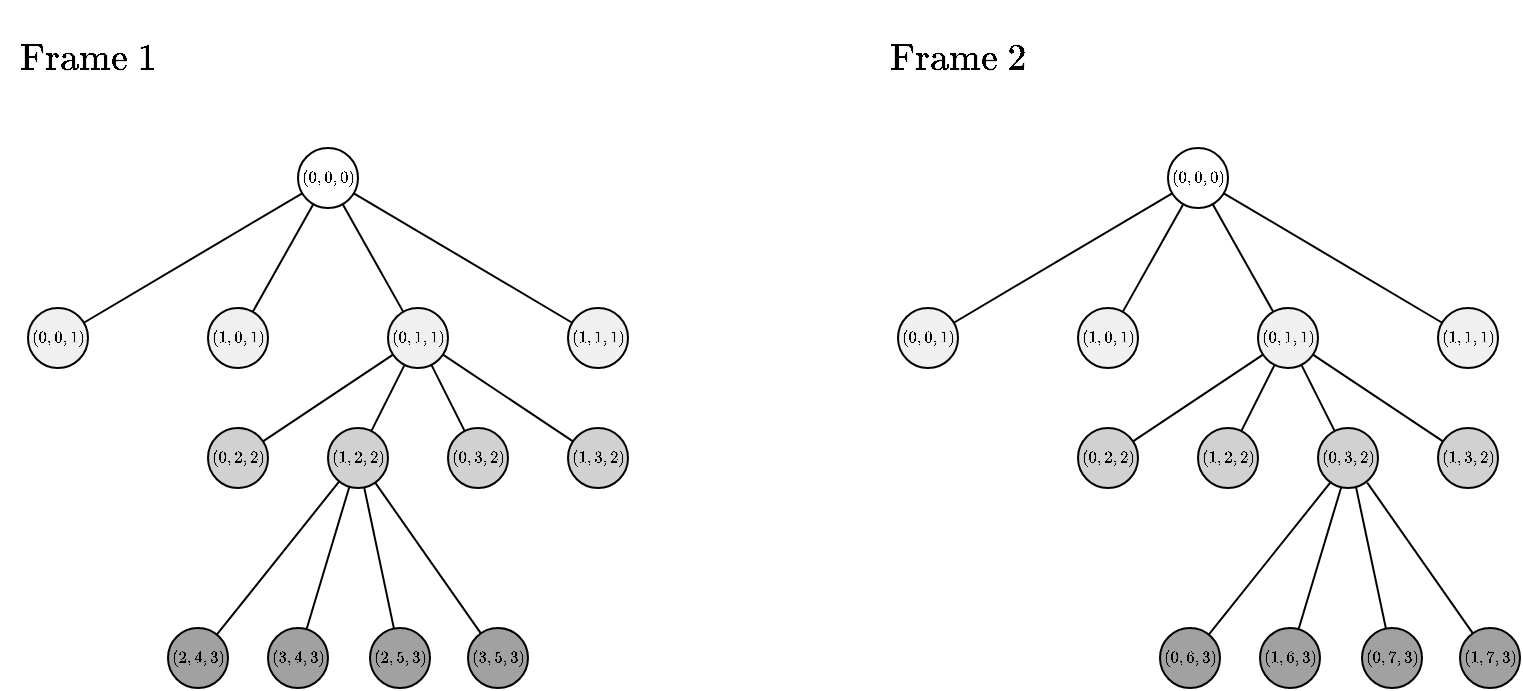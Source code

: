 <mxfile scale="1.5" border="0">
    <diagram id="qwaAOLIp5lEHfayrGPTI" name="Page-1">
        <mxGraphModel dx="849" dy="527" grid="1" gridSize="10" guides="1" tooltips="1" connect="1" arrows="1" fold="1" page="1" pageScale="1" pageWidth="827" pageHeight="1169" math="1" shadow="0">
            <root>
                <mxCell id="0"/>
                <mxCell id="1" parent="0"/>
                <mxCell id="2" value="" style="ellipse;whiteSpace=wrap;html=1;aspect=fixed;fillColor=#FFFFFF;" vertex="1" parent="1">
                    <mxGeometry x="305" y="200" width="30" height="30" as="geometry"/>
                </mxCell>
                <mxCell id="3" value="" style="ellipse;whiteSpace=wrap;html=1;aspect=fixed;fillColor=#F0F0F0;" vertex="1" parent="1">
                    <mxGeometry x="170" y="280" width="30" height="30" as="geometry"/>
                </mxCell>
                <mxCell id="4" value="" style="ellipse;whiteSpace=wrap;html=1;aspect=fixed;fillColor=#F0F0F0;" vertex="1" parent="1">
                    <mxGeometry x="260" y="280" width="30" height="30" as="geometry"/>
                </mxCell>
                <mxCell id="5" value="" style="ellipse;whiteSpace=wrap;html=1;aspect=fixed;fillColor=#F0F0F0;" vertex="1" parent="1">
                    <mxGeometry x="350" y="280" width="30" height="30" as="geometry"/>
                </mxCell>
                <mxCell id="6" value="" style="ellipse;whiteSpace=wrap;html=1;aspect=fixed;fillColor=#F0F0F0;" vertex="1" parent="1">
                    <mxGeometry x="440" y="280" width="30" height="30" as="geometry"/>
                </mxCell>
                <mxCell id="7" value="" style="ellipse;whiteSpace=wrap;html=1;aspect=fixed;fillColor=#D1D1D1;" vertex="1" parent="1">
                    <mxGeometry x="260" y="340" width="30" height="30" as="geometry"/>
                </mxCell>
                <mxCell id="8" value="" style="ellipse;whiteSpace=wrap;html=1;aspect=fixed;fillColor=#D1D1D1;" vertex="1" parent="1">
                    <mxGeometry x="320" y="340" width="30" height="30" as="geometry"/>
                </mxCell>
                <mxCell id="9" value="" style="ellipse;whiteSpace=wrap;html=1;aspect=fixed;fillColor=#D1D1D1;" vertex="1" parent="1">
                    <mxGeometry x="380" y="340" width="30" height="30" as="geometry"/>
                </mxCell>
                <mxCell id="10" value="" style="ellipse;whiteSpace=wrap;html=1;aspect=fixed;fillColor=#D1D1D1;" vertex="1" parent="1">
                    <mxGeometry x="440" y="340" width="30" height="30" as="geometry"/>
                </mxCell>
                <mxCell id="11" value="" style="endArrow=none;html=1;rounded=0;" edge="1" parent="1" source="3" target="2">
                    <mxGeometry width="50" height="50" relative="1" as="geometry">
                        <mxPoint x="350" y="270" as="sourcePoint"/>
                        <mxPoint x="400" y="220" as="targetPoint"/>
                    </mxGeometry>
                </mxCell>
                <mxCell id="12" value="" style="endArrow=none;html=1;rounded=0;" edge="1" parent="1" source="4" target="2">
                    <mxGeometry width="50" height="50" relative="1" as="geometry">
                        <mxPoint x="350" y="320" as="sourcePoint"/>
                        <mxPoint x="400" y="270" as="targetPoint"/>
                    </mxGeometry>
                </mxCell>
                <mxCell id="13" value="" style="endArrow=none;html=1;rounded=0;" edge="1" parent="1" source="5" target="2">
                    <mxGeometry width="50" height="50" relative="1" as="geometry">
                        <mxPoint x="350" y="320" as="sourcePoint"/>
                        <mxPoint x="400" y="270" as="targetPoint"/>
                    </mxGeometry>
                </mxCell>
                <mxCell id="14" value="" style="endArrow=none;html=1;rounded=0;" edge="1" parent="1" source="6" target="2">
                    <mxGeometry width="50" height="50" relative="1" as="geometry">
                        <mxPoint x="350" y="320" as="sourcePoint"/>
                        <mxPoint x="400" y="270" as="targetPoint"/>
                    </mxGeometry>
                </mxCell>
                <mxCell id="15" value="" style="endArrow=none;html=1;rounded=0;" edge="1" parent="1" source="7" target="5">
                    <mxGeometry width="50" height="50" relative="1" as="geometry">
                        <mxPoint x="350" y="320" as="sourcePoint"/>
                        <mxPoint x="400" y="270" as="targetPoint"/>
                    </mxGeometry>
                </mxCell>
                <mxCell id="16" value="" style="endArrow=none;html=1;rounded=0;" edge="1" parent="1" source="8" target="5">
                    <mxGeometry width="50" height="50" relative="1" as="geometry">
                        <mxPoint x="350" y="320" as="sourcePoint"/>
                        <mxPoint x="400" y="270" as="targetPoint"/>
                    </mxGeometry>
                </mxCell>
                <mxCell id="17" value="" style="endArrow=none;html=1;rounded=0;" edge="1" parent="1" source="9" target="5">
                    <mxGeometry width="50" height="50" relative="1" as="geometry">
                        <mxPoint x="350" y="320" as="sourcePoint"/>
                        <mxPoint x="400" y="270" as="targetPoint"/>
                    </mxGeometry>
                </mxCell>
                <mxCell id="18" value="" style="endArrow=none;html=1;rounded=0;" edge="1" parent="1" source="10" target="5">
                    <mxGeometry width="50" height="50" relative="1" as="geometry">
                        <mxPoint x="350" y="320" as="sourcePoint"/>
                        <mxPoint x="400" y="270" as="targetPoint"/>
                    </mxGeometry>
                </mxCell>
                <mxCell id="19" value="" style="ellipse;whiteSpace=wrap;html=1;aspect=fixed;fillColor=#A1A1A1;" vertex="1" parent="1">
                    <mxGeometry x="240" y="440" width="30" height="30" as="geometry"/>
                </mxCell>
                <mxCell id="20" value="" style="ellipse;whiteSpace=wrap;html=1;aspect=fixed;fillColor=#A1A1A1;" vertex="1" parent="1">
                    <mxGeometry x="290" y="440" width="30" height="30" as="geometry"/>
                </mxCell>
                <mxCell id="21" value="" style="ellipse;whiteSpace=wrap;html=1;aspect=fixed;fillColor=#A1A1A1;" vertex="1" parent="1">
                    <mxGeometry x="341" y="440" width="30" height="30" as="geometry"/>
                </mxCell>
                <mxCell id="22" value="" style="ellipse;whiteSpace=wrap;html=1;aspect=fixed;fillColor=#A1A1A1;" vertex="1" parent="1">
                    <mxGeometry x="390" y="440" width="30" height="30" as="geometry"/>
                </mxCell>
                <mxCell id="23" value="" style="endArrow=none;html=1;rounded=0;" edge="1" parent="1" source="19" target="8">
                    <mxGeometry width="50" height="50" relative="1" as="geometry">
                        <mxPoint x="332.5" y="383" as="sourcePoint"/>
                        <mxPoint x="325.5" y="360" as="targetPoint"/>
                    </mxGeometry>
                </mxCell>
                <mxCell id="24" value="" style="endArrow=none;html=1;rounded=0;" edge="1" parent="1" source="20" target="8">
                    <mxGeometry width="50" height="50" relative="1" as="geometry">
                        <mxPoint x="332.5" y="383" as="sourcePoint"/>
                        <mxPoint x="329.5" y="363" as="targetPoint"/>
                    </mxGeometry>
                </mxCell>
                <mxCell id="25" value="" style="endArrow=none;html=1;rounded=0;" edge="1" parent="1" source="21" target="8">
                    <mxGeometry width="50" height="50" relative="1" as="geometry">
                        <mxPoint x="332.5" y="383" as="sourcePoint"/>
                        <mxPoint x="335.5" y="362" as="targetPoint"/>
                    </mxGeometry>
                </mxCell>
                <mxCell id="26" value="" style="endArrow=none;html=1;rounded=0;" edge="1" parent="1" source="22" target="8">
                    <mxGeometry width="50" height="50" relative="1" as="geometry">
                        <mxPoint x="332.5" y="383" as="sourcePoint"/>
                        <mxPoint x="339.5" y="360" as="targetPoint"/>
                    </mxGeometry>
                </mxCell>
                <mxCell id="27" value="\((0,0,0)\)" style="text;html=1;align=center;verticalAlign=middle;whiteSpace=wrap;rounded=0;fontSize=7;" vertex="1" parent="1">
                    <mxGeometry x="305" y="200" width="30" height="30" as="geometry"/>
                </mxCell>
                <mxCell id="28" value="\((0,0,1)\)" style="text;html=1;align=center;verticalAlign=middle;whiteSpace=wrap;rounded=0;fontSize=7;" vertex="1" parent="1">
                    <mxGeometry x="170" y="280" width="30" height="30" as="geometry"/>
                </mxCell>
                <mxCell id="29" value="\((1,0,1)\)" style="text;html=1;align=center;verticalAlign=middle;whiteSpace=wrap;rounded=0;fontSize=7;" vertex="1" parent="1">
                    <mxGeometry x="260" y="280" width="30" height="30" as="geometry"/>
                </mxCell>
                <mxCell id="30" value="\((0,1,1)\)" style="text;html=1;align=center;verticalAlign=middle;whiteSpace=wrap;rounded=0;fontSize=7;" vertex="1" parent="1">
                    <mxGeometry x="350" y="280" width="30" height="30" as="geometry"/>
                </mxCell>
                <mxCell id="31" value="\((1,1,1)\)" style="text;html=1;align=center;verticalAlign=middle;whiteSpace=wrap;rounded=0;fontSize=7;" vertex="1" parent="1">
                    <mxGeometry x="440" y="280" width="30" height="30" as="geometry"/>
                </mxCell>
                <mxCell id="32" value="\((0,2,2)\)" style="text;html=1;align=center;verticalAlign=middle;whiteSpace=wrap;rounded=0;fontSize=7;" vertex="1" parent="1">
                    <mxGeometry x="260" y="340" width="30" height="30" as="geometry"/>
                </mxCell>
                <mxCell id="33" value="\((1,2,2)\)" style="text;html=1;align=center;verticalAlign=middle;whiteSpace=wrap;rounded=0;fontSize=7;" vertex="1" parent="1">
                    <mxGeometry x="320" y="340" width="30" height="30" as="geometry"/>
                </mxCell>
                <mxCell id="34" value="\((0,3,2)\)" style="text;html=1;align=center;verticalAlign=middle;whiteSpace=wrap;rounded=0;fontSize=7;" vertex="1" parent="1">
                    <mxGeometry x="380" y="340" width="30" height="30" as="geometry"/>
                </mxCell>
                <mxCell id="35" value="\((1,3,2)\)" style="text;html=1;align=center;verticalAlign=middle;whiteSpace=wrap;rounded=0;fontSize=7;" vertex="1" parent="1">
                    <mxGeometry x="440" y="340" width="30" height="30" as="geometry"/>
                </mxCell>
                <mxCell id="36" value="\((2,4,3)\)" style="text;html=1;align=center;verticalAlign=middle;whiteSpace=wrap;rounded=0;fontSize=7;" vertex="1" parent="1">
                    <mxGeometry x="240" y="440" width="30" height="30" as="geometry"/>
                </mxCell>
                <mxCell id="37" value="\((3,4,3)\)" style="text;html=1;align=center;verticalAlign=middle;whiteSpace=wrap;rounded=0;fontSize=7;" vertex="1" parent="1">
                    <mxGeometry x="290" y="440" width="30" height="30" as="geometry"/>
                </mxCell>
                <mxCell id="38" value="\((2,5,3)\)" style="text;html=1;align=center;verticalAlign=middle;whiteSpace=wrap;rounded=0;fontSize=7;" vertex="1" parent="1">
                    <mxGeometry x="341" y="440" width="30" height="30" as="geometry"/>
                </mxCell>
                <mxCell id="39" value="\((3,5,3)\)" style="text;html=1;align=center;verticalAlign=middle;whiteSpace=wrap;rounded=0;fontSize=7;" vertex="1" parent="1">
                    <mxGeometry x="390" y="440" width="30" height="30" as="geometry"/>
                </mxCell>
                <mxCell id="40" value="" style="ellipse;whiteSpace=wrap;html=1;aspect=fixed;fillColor=#FFFFFF;" vertex="1" parent="1">
                    <mxGeometry x="740" y="200" width="30" height="30" as="geometry"/>
                </mxCell>
                <mxCell id="41" value="" style="ellipse;whiteSpace=wrap;html=1;aspect=fixed;fillColor=#F0F0F0;" vertex="1" parent="1">
                    <mxGeometry x="605" y="280" width="30" height="30" as="geometry"/>
                </mxCell>
                <mxCell id="42" value="" style="ellipse;whiteSpace=wrap;html=1;aspect=fixed;fillColor=#F0F0F0;" vertex="1" parent="1">
                    <mxGeometry x="695" y="280" width="30" height="30" as="geometry"/>
                </mxCell>
                <mxCell id="43" value="" style="ellipse;whiteSpace=wrap;html=1;aspect=fixed;fillColor=#F0F0F0;" vertex="1" parent="1">
                    <mxGeometry x="785" y="280" width="30" height="30" as="geometry"/>
                </mxCell>
                <mxCell id="44" value="" style="ellipse;whiteSpace=wrap;html=1;aspect=fixed;fillColor=#F0F0F0;" vertex="1" parent="1">
                    <mxGeometry x="875" y="280" width="30" height="30" as="geometry"/>
                </mxCell>
                <mxCell id="45" value="" style="ellipse;whiteSpace=wrap;html=1;aspect=fixed;fillColor=#D1D1D1;" vertex="1" parent="1">
                    <mxGeometry x="695" y="340" width="30" height="30" as="geometry"/>
                </mxCell>
                <mxCell id="46" value="" style="ellipse;whiteSpace=wrap;html=1;aspect=fixed;fillColor=#D1D1D1;" vertex="1" parent="1">
                    <mxGeometry x="755" y="340" width="30" height="30" as="geometry"/>
                </mxCell>
                <mxCell id="47" value="" style="ellipse;whiteSpace=wrap;html=1;aspect=fixed;fillColor=#D1D1D1;" vertex="1" parent="1">
                    <mxGeometry x="815" y="340" width="30" height="30" as="geometry"/>
                </mxCell>
                <mxCell id="48" value="" style="ellipse;whiteSpace=wrap;html=1;aspect=fixed;fillColor=#D1D1D1;" vertex="1" parent="1">
                    <mxGeometry x="875" y="340" width="30" height="30" as="geometry"/>
                </mxCell>
                <mxCell id="49" value="" style="endArrow=none;html=1;rounded=0;" edge="1" parent="1" source="41" target="40">
                    <mxGeometry width="50" height="50" relative="1" as="geometry">
                        <mxPoint x="785" y="270" as="sourcePoint"/>
                        <mxPoint x="835" y="220" as="targetPoint"/>
                    </mxGeometry>
                </mxCell>
                <mxCell id="50" value="" style="endArrow=none;html=1;rounded=0;" edge="1" parent="1" source="42" target="40">
                    <mxGeometry width="50" height="50" relative="1" as="geometry">
                        <mxPoint x="785" y="320" as="sourcePoint"/>
                        <mxPoint x="835" y="270" as="targetPoint"/>
                    </mxGeometry>
                </mxCell>
                <mxCell id="51" value="" style="endArrow=none;html=1;rounded=0;" edge="1" parent="1" source="43" target="40">
                    <mxGeometry width="50" height="50" relative="1" as="geometry">
                        <mxPoint x="785" y="320" as="sourcePoint"/>
                        <mxPoint x="835" y="270" as="targetPoint"/>
                    </mxGeometry>
                </mxCell>
                <mxCell id="52" value="" style="endArrow=none;html=1;rounded=0;" edge="1" parent="1" source="44" target="40">
                    <mxGeometry width="50" height="50" relative="1" as="geometry">
                        <mxPoint x="785" y="320" as="sourcePoint"/>
                        <mxPoint x="835" y="270" as="targetPoint"/>
                    </mxGeometry>
                </mxCell>
                <mxCell id="53" value="" style="endArrow=none;html=1;rounded=0;" edge="1" parent="1" source="45" target="43">
                    <mxGeometry width="50" height="50" relative="1" as="geometry">
                        <mxPoint x="785" y="320" as="sourcePoint"/>
                        <mxPoint x="835" y="270" as="targetPoint"/>
                    </mxGeometry>
                </mxCell>
                <mxCell id="54" value="" style="endArrow=none;html=1;rounded=0;" edge="1" parent="1" source="46" target="43">
                    <mxGeometry width="50" height="50" relative="1" as="geometry">
                        <mxPoint x="785" y="320" as="sourcePoint"/>
                        <mxPoint x="835" y="270" as="targetPoint"/>
                    </mxGeometry>
                </mxCell>
                <mxCell id="55" value="" style="endArrow=none;html=1;rounded=0;" edge="1" parent="1" source="47" target="43">
                    <mxGeometry width="50" height="50" relative="1" as="geometry">
                        <mxPoint x="785" y="320" as="sourcePoint"/>
                        <mxPoint x="835" y="270" as="targetPoint"/>
                    </mxGeometry>
                </mxCell>
                <mxCell id="56" value="" style="endArrow=none;html=1;rounded=0;" edge="1" parent="1" source="48" target="43">
                    <mxGeometry width="50" height="50" relative="1" as="geometry">
                        <mxPoint x="785" y="320" as="sourcePoint"/>
                        <mxPoint x="835" y="270" as="targetPoint"/>
                    </mxGeometry>
                </mxCell>
                <mxCell id="65" value="\((0,0,0)\)" style="text;html=1;align=center;verticalAlign=middle;whiteSpace=wrap;rounded=0;fontSize=7;" vertex="1" parent="1">
                    <mxGeometry x="740" y="200" width="30" height="30" as="geometry"/>
                </mxCell>
                <mxCell id="66" value="\((0,0,1)\)" style="text;html=1;align=center;verticalAlign=middle;whiteSpace=wrap;rounded=0;fontSize=7;" vertex="1" parent="1">
                    <mxGeometry x="605" y="280" width="30" height="30" as="geometry"/>
                </mxCell>
                <mxCell id="67" value="\((1,0,1)\)" style="text;html=1;align=center;verticalAlign=middle;whiteSpace=wrap;rounded=0;fontSize=7;" vertex="1" parent="1">
                    <mxGeometry x="695" y="280" width="30" height="30" as="geometry"/>
                </mxCell>
                <mxCell id="68" value="\((0,1,1)\)" style="text;html=1;align=center;verticalAlign=middle;whiteSpace=wrap;rounded=0;fontSize=7;" vertex="1" parent="1">
                    <mxGeometry x="785" y="280" width="30" height="30" as="geometry"/>
                </mxCell>
                <mxCell id="69" value="\((1,1,1)\)" style="text;html=1;align=center;verticalAlign=middle;whiteSpace=wrap;rounded=0;fontSize=7;" vertex="1" parent="1">
                    <mxGeometry x="875" y="280" width="30" height="30" as="geometry"/>
                </mxCell>
                <mxCell id="70" value="\((0,2,2)\)" style="text;html=1;align=center;verticalAlign=middle;whiteSpace=wrap;rounded=0;fontSize=7;" vertex="1" parent="1">
                    <mxGeometry x="695" y="340" width="30" height="30" as="geometry"/>
                </mxCell>
                <mxCell id="71" value="\((1,2,2)\)" style="text;html=1;align=center;verticalAlign=middle;whiteSpace=wrap;rounded=0;fontSize=7;" vertex="1" parent="1">
                    <mxGeometry x="755" y="340" width="30" height="30" as="geometry"/>
                </mxCell>
                <mxCell id="72" value="\((0,3,2)\)" style="text;html=1;align=center;verticalAlign=middle;whiteSpace=wrap;rounded=0;fontSize=7;" vertex="1" parent="1">
                    <mxGeometry x="815" y="340" width="30" height="30" as="geometry"/>
                </mxCell>
                <mxCell id="73" value="\((1,3,2)\)" style="text;html=1;align=center;verticalAlign=middle;whiteSpace=wrap;rounded=0;fontSize=7;" vertex="1" parent="1">
                    <mxGeometry x="875" y="340" width="30" height="30" as="geometry"/>
                </mxCell>
                <mxCell id="78" value="\(\text{Frame 1}\)" style="text;html=1;strokeColor=none;fillColor=none;align=center;verticalAlign=middle;whiteSpace=wrap;rounded=0;fontSize=16;" vertex="1" parent="1">
                    <mxGeometry x="170" y="140" width="60" height="30" as="geometry"/>
                </mxCell>
                <mxCell id="118" value="\(\text{Frame 2}\)" style="text;html=1;strokeColor=none;fillColor=none;align=center;verticalAlign=middle;whiteSpace=wrap;rounded=0;fontSize=16;" vertex="1" parent="1">
                    <mxGeometry x="605" y="140" width="60" height="30" as="geometry"/>
                </mxCell>
                <mxCell id="57" value="" style="ellipse;whiteSpace=wrap;html=1;aspect=fixed;fillColor=#A1A1A1;" vertex="1" parent="1">
                    <mxGeometry x="736" y="440" width="30" height="30" as="geometry"/>
                </mxCell>
                <mxCell id="58" value="" style="ellipse;whiteSpace=wrap;html=1;aspect=fixed;fillColor=#A1A1A1;" vertex="1" parent="1">
                    <mxGeometry x="786" y="440" width="30" height="30" as="geometry"/>
                </mxCell>
                <mxCell id="59" value="" style="ellipse;whiteSpace=wrap;html=1;aspect=fixed;fillColor=#A1A1A1;" vertex="1" parent="1">
                    <mxGeometry x="837" y="440" width="30" height="30" as="geometry"/>
                </mxCell>
                <mxCell id="60" value="" style="ellipse;whiteSpace=wrap;html=1;aspect=fixed;fillColor=#A1A1A1;" vertex="1" parent="1">
                    <mxGeometry x="886" y="440" width="30" height="30" as="geometry"/>
                </mxCell>
                <mxCell id="61" value="" style="endArrow=none;html=1;rounded=0;" edge="1" parent="1" source="57">
                    <mxGeometry width="50" height="50" relative="1" as="geometry">
                        <mxPoint x="828.5" y="383" as="sourcePoint"/>
                        <mxPoint x="821.63" y="366.713" as="targetPoint"/>
                    </mxGeometry>
                </mxCell>
                <mxCell id="62" value="" style="endArrow=none;html=1;rounded=0;" edge="1" parent="1" source="58">
                    <mxGeometry width="50" height="50" relative="1" as="geometry">
                        <mxPoint x="828.5" y="383" as="sourcePoint"/>
                        <mxPoint x="826.69" y="369.367" as="targetPoint"/>
                    </mxGeometry>
                </mxCell>
                <mxCell id="63" value="" style="endArrow=none;html=1;rounded=0;" edge="1" parent="1" source="59">
                    <mxGeometry width="50" height="50" relative="1" as="geometry">
                        <mxPoint x="828.5" y="383" as="sourcePoint"/>
                        <mxPoint x="834.043" y="369.688" as="targetPoint"/>
                    </mxGeometry>
                </mxCell>
                <mxCell id="64" value="" style="endArrow=none;html=1;rounded=0;" edge="1" parent="1" source="60">
                    <mxGeometry width="50" height="50" relative="1" as="geometry">
                        <mxPoint x="828.5" y="383" as="sourcePoint"/>
                        <mxPoint x="839.602" y="367.288" as="targetPoint"/>
                    </mxGeometry>
                </mxCell>
                <mxCell id="74" value="\((0,6,3)\)" style="text;html=1;align=center;verticalAlign=middle;whiteSpace=wrap;rounded=0;fontSize=7;" vertex="1" parent="1">
                    <mxGeometry x="736" y="440" width="30" height="30" as="geometry"/>
                </mxCell>
                <mxCell id="75" value="\((1,6,3)\)" style="text;html=1;align=center;verticalAlign=middle;whiteSpace=wrap;rounded=0;fontSize=7;" vertex="1" parent="1">
                    <mxGeometry x="786" y="440" width="30" height="30" as="geometry"/>
                </mxCell>
                <mxCell id="76" value="\((0,7,3)\)" style="text;html=1;align=center;verticalAlign=middle;whiteSpace=wrap;rounded=0;fontSize=7;" vertex="1" parent="1">
                    <mxGeometry x="837" y="440" width="30" height="30" as="geometry"/>
                </mxCell>
                <mxCell id="77" value="\((1,7,3)\)" style="text;html=1;align=center;verticalAlign=middle;whiteSpace=wrap;rounded=0;fontSize=7;" vertex="1" parent="1">
                    <mxGeometry x="886" y="440" width="30" height="30" as="geometry"/>
                </mxCell>
            </root>
        </mxGraphModel>
    </diagram>
</mxfile>